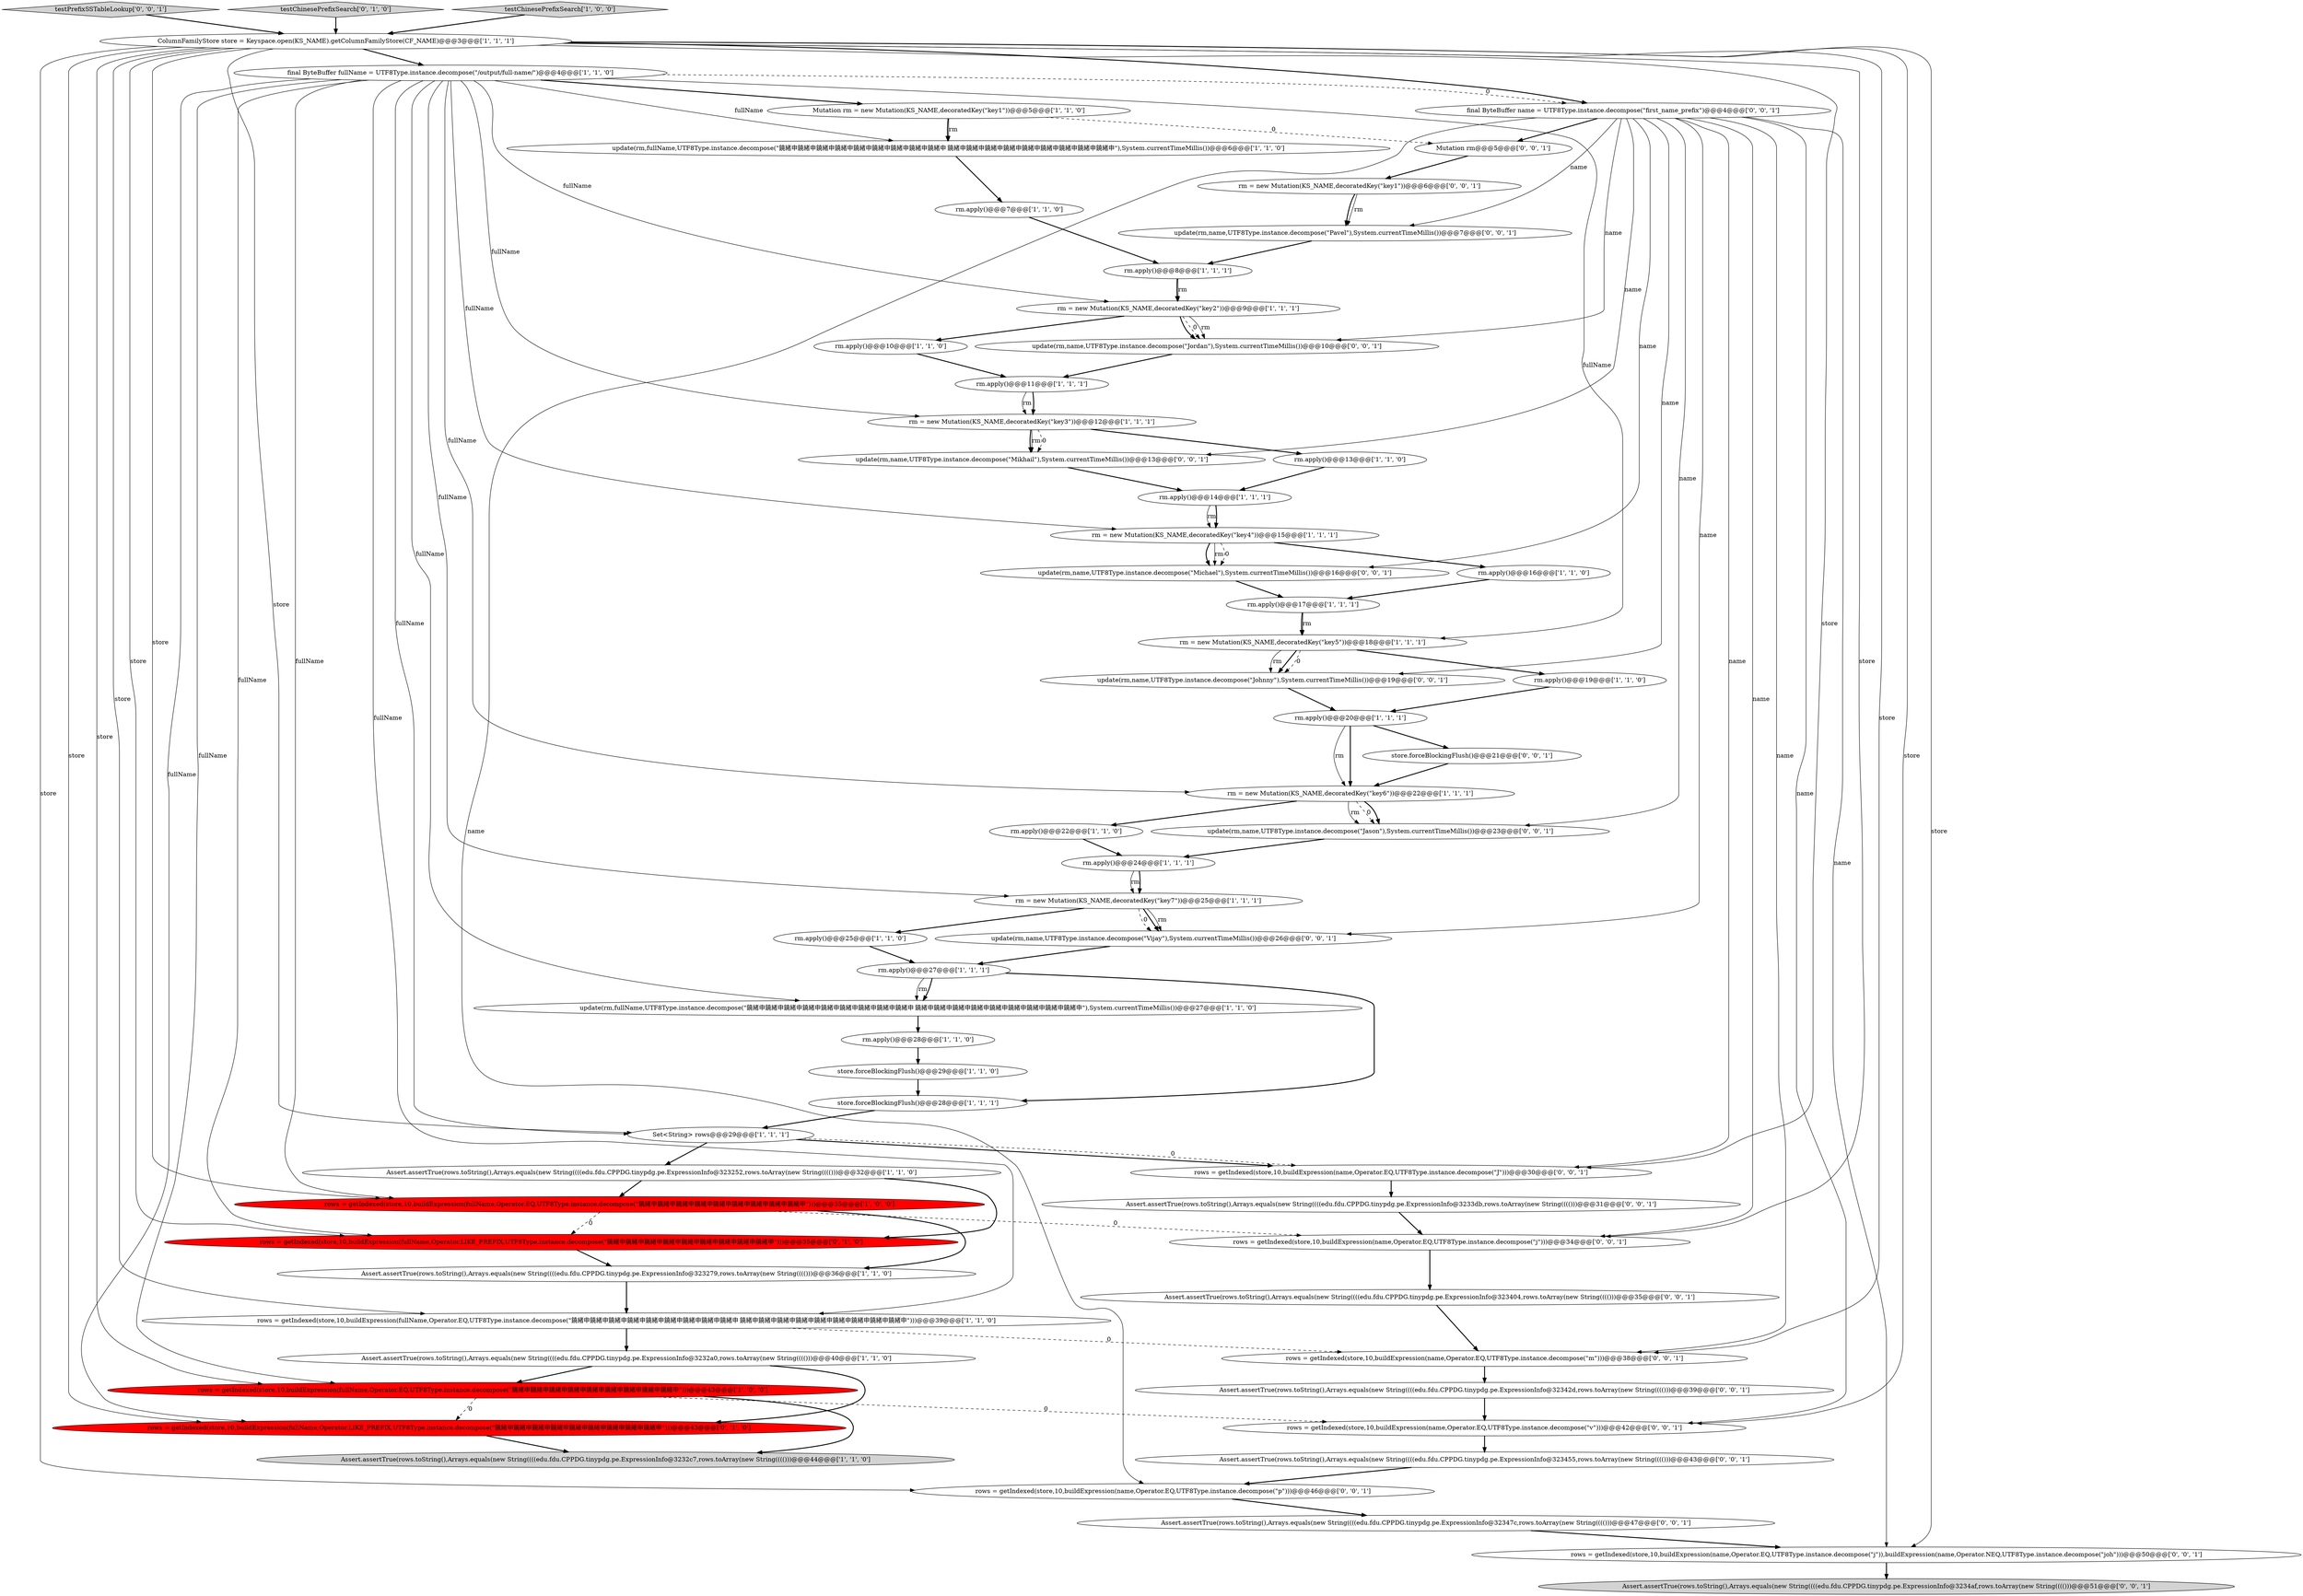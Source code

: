 digraph {
19 [style = filled, label = "rm.apply()@@@13@@@['1', '1', '0']", fillcolor = white, shape = ellipse image = "AAA0AAABBB1BBB"];
48 [style = filled, label = "update(rm,name,UTF8Type.instance.decompose(\"Mikhail\"),System.currentTimeMillis())@@@13@@@['0', '0', '1']", fillcolor = white, shape = ellipse image = "AAA0AAABBB3BBB"];
43 [style = filled, label = "update(rm,name,UTF8Type.instance.decompose(\"Michael\"),System.currentTimeMillis())@@@16@@@['0', '0', '1']", fillcolor = white, shape = ellipse image = "AAA0AAABBB3BBB"];
34 [style = filled, label = "rm.apply()@@@25@@@['1', '1', '0']", fillcolor = white, shape = ellipse image = "AAA0AAABBB1BBB"];
59 [style = filled, label = "store.forceBlockingFlush()@@@21@@@['0', '0', '1']", fillcolor = white, shape = ellipse image = "AAA0AAABBB3BBB"];
45 [style = filled, label = "rows = getIndexed(store,10,buildExpression(name,Operator.EQ,UTF8Type.instance.decompose(\"J\")))@@@30@@@['0', '0', '1']", fillcolor = white, shape = ellipse image = "AAA0AAABBB3BBB"];
20 [style = filled, label = "rm.apply()@@@20@@@['1', '1', '1']", fillcolor = white, shape = ellipse image = "AAA0AAABBB1BBB"];
28 [style = filled, label = "rm = new Mutation(KS_NAME,decoratedKey(\"key3\"))@@@12@@@['1', '1', '1']", fillcolor = white, shape = ellipse image = "AAA0AAABBB1BBB"];
4 [style = filled, label = "rm.apply()@@@27@@@['1', '1', '1']", fillcolor = white, shape = ellipse image = "AAA0AAABBB1BBB"];
32 [style = filled, label = "ColumnFamilyStore store = Keyspace.open(KS_NAME).getColumnFamilyStore(CF_NAME)@@@3@@@['1', '1', '1']", fillcolor = white, shape = ellipse image = "AAA0AAABBB1BBB"];
29 [style = filled, label = "update(rm,fullName,UTF8Type.instance.decompose(\"鐃緒申鐃緒申鐃緒申鐃緒申鐃緒申鐃緒申鐃緒申鐃緒申鐃緒申 鐃緒申鐃緒申鐃緒申鐃緒申鐃緒申鐃緒申鐃緒申鐃緒申鐃緒申\"),System.currentTimeMillis())@@@27@@@['1', '1', '0']", fillcolor = white, shape = ellipse image = "AAA0AAABBB1BBB"];
6 [style = filled, label = "Assert.assertTrue(rows.toString(),Arrays.equals(new String((((edu.fdu.CPPDG.tinypdg.pe.ExpressionInfo@3232c7,rows.toArray(new String(((()))@@@44@@@['1', '1', '0']", fillcolor = lightgray, shape = ellipse image = "AAA0AAABBB1BBB"];
54 [style = filled, label = "Assert.assertTrue(rows.toString(),Arrays.equals(new String((((edu.fdu.CPPDG.tinypdg.pe.ExpressionInfo@32342d,rows.toArray(new String(((()))@@@39@@@['0', '0', '1']", fillcolor = white, shape = ellipse image = "AAA0AAABBB3BBB"];
51 [style = filled, label = "Assert.assertTrue(rows.toString(),Arrays.equals(new String((((edu.fdu.CPPDG.tinypdg.pe.ExpressionInfo@3234af,rows.toArray(new String(((()))@@@51@@@['0', '0', '1']", fillcolor = lightgray, shape = ellipse image = "AAA0AAABBB3BBB"];
12 [style = filled, label = "store.forceBlockingFlush()@@@28@@@['1', '1', '1']", fillcolor = white, shape = ellipse image = "AAA0AAABBB1BBB"];
58 [style = filled, label = "rows = getIndexed(store,10,buildExpression(name,Operator.EQ,UTF8Type.instance.decompose(\"m\")))@@@38@@@['0', '0', '1']", fillcolor = white, shape = ellipse image = "AAA0AAABBB3BBB"];
18 [style = filled, label = "rm = new Mutation(KS_NAME,decoratedKey(\"key2\"))@@@9@@@['1', '1', '1']", fillcolor = white, shape = ellipse image = "AAA0AAABBB1BBB"];
0 [style = filled, label = "rm.apply()@@@17@@@['1', '1', '1']", fillcolor = white, shape = ellipse image = "AAA0AAABBB1BBB"];
31 [style = filled, label = "rows = getIndexed(store,10,buildExpression(fullName,Operator.EQ,UTF8Type.instance.decompose(\"鐃緒申鐃緒申鐃緒申鐃緒申鐃緒申鐃緒申鐃緒申鐃緒申鐃緒申\")))@@@43@@@['1', '0', '0']", fillcolor = red, shape = ellipse image = "AAA1AAABBB1BBB"];
36 [style = filled, label = "rm.apply()@@@22@@@['1', '1', '0']", fillcolor = white, shape = ellipse image = "AAA0AAABBB1BBB"];
52 [style = filled, label = "testPrefixSSTableLookup['0', '0', '1']", fillcolor = lightgray, shape = diamond image = "AAA0AAABBB3BBB"];
61 [style = filled, label = "Mutation rm@@@5@@@['0', '0', '1']", fillcolor = white, shape = ellipse image = "AAA0AAABBB3BBB"];
21 [style = filled, label = "rm.apply()@@@24@@@['1', '1', '1']", fillcolor = white, shape = ellipse image = "AAA0AAABBB1BBB"];
27 [style = filled, label = "rm = new Mutation(KS_NAME,decoratedKey(\"key7\"))@@@25@@@['1', '1', '1']", fillcolor = white, shape = ellipse image = "AAA0AAABBB1BBB"];
39 [style = filled, label = "rows = getIndexed(store,10,buildExpression(fullName,Operator.LIKE_PREFIX,UTF8Type.instance.decompose(\"鐃緒申鐃緒申鐃緒申鐃緒申鐃緒申鐃緒申鐃緒申鐃緒申鐃緒申\")))@@@35@@@['0', '1', '0']", fillcolor = red, shape = ellipse image = "AAA1AAABBB2BBB"];
41 [style = filled, label = "update(rm,name,UTF8Type.instance.decompose(\"Pavel\"),System.currentTimeMillis())@@@7@@@['0', '0', '1']", fillcolor = white, shape = ellipse image = "AAA0AAABBB3BBB"];
3 [style = filled, label = "rm.apply()@@@7@@@['1', '1', '0']", fillcolor = white, shape = ellipse image = "AAA0AAABBB1BBB"];
33 [style = filled, label = "rows = getIndexed(store,10,buildExpression(fullName,Operator.EQ,UTF8Type.instance.decompose(\"鐃緒申鐃緒申鐃緒申鐃緒申鐃緒申鐃緒申鐃緒申鐃緒申鐃緒申\")))@@@35@@@['1', '0', '0']", fillcolor = red, shape = ellipse image = "AAA1AAABBB1BBB"];
1 [style = filled, label = "store.forceBlockingFlush()@@@29@@@['1', '1', '0']", fillcolor = white, shape = ellipse image = "AAA0AAABBB1BBB"];
8 [style = filled, label = "final ByteBuffer fullName = UTF8Type.instance.decompose(\"/output/full-name/\")@@@4@@@['1', '1', '0']", fillcolor = white, shape = ellipse image = "AAA0AAABBB1BBB"];
49 [style = filled, label = "Assert.assertTrue(rows.toString(),Arrays.equals(new String((((edu.fdu.CPPDG.tinypdg.pe.ExpressionInfo@323404,rows.toArray(new String(((()))@@@35@@@['0', '0', '1']", fillcolor = white, shape = ellipse image = "AAA0AAABBB3BBB"];
17 [style = filled, label = "Set<String> rows@@@29@@@['1', '1', '1']", fillcolor = white, shape = ellipse image = "AAA0AAABBB1BBB"];
16 [style = filled, label = "update(rm,fullName,UTF8Type.instance.decompose(\"鐃緒申鐃緒申鐃緒申鐃緒申鐃緒申鐃緒申鐃緒申鐃緒申鐃緒申 鐃緒申鐃緒申鐃緒申鐃緒申鐃緒申鐃緒申鐃緒申鐃緒申鐃緒申\"),System.currentTimeMillis())@@@6@@@['1', '1', '0']", fillcolor = white, shape = ellipse image = "AAA0AAABBB1BBB"];
24 [style = filled, label = "Assert.assertTrue(rows.toString(),Arrays.equals(new String((((edu.fdu.CPPDG.tinypdg.pe.ExpressionInfo@323279,rows.toArray(new String(((()))@@@36@@@['1', '1', '0']", fillcolor = white, shape = ellipse image = "AAA0AAABBB1BBB"];
55 [style = filled, label = "rows = getIndexed(store,10,buildExpression(name,Operator.EQ,UTF8Type.instance.decompose(\"p\")))@@@46@@@['0', '0', '1']", fillcolor = white, shape = ellipse image = "AAA0AAABBB3BBB"];
44 [style = filled, label = "update(rm,name,UTF8Type.instance.decompose(\"Vijay\"),System.currentTimeMillis())@@@26@@@['0', '0', '1']", fillcolor = white, shape = ellipse image = "AAA0AAABBB3BBB"];
23 [style = filled, label = "rm.apply()@@@19@@@['1', '1', '0']", fillcolor = white, shape = ellipse image = "AAA0AAABBB1BBB"];
7 [style = filled, label = "Mutation rm = new Mutation(KS_NAME,decoratedKey(\"key1\"))@@@5@@@['1', '1', '0']", fillcolor = white, shape = ellipse image = "AAA0AAABBB1BBB"];
42 [style = filled, label = "Assert.assertTrue(rows.toString(),Arrays.equals(new String((((edu.fdu.CPPDG.tinypdg.pe.ExpressionInfo@323455,rows.toArray(new String(((()))@@@43@@@['0', '0', '1']", fillcolor = white, shape = ellipse image = "AAA0AAABBB3BBB"];
10 [style = filled, label = "rm = new Mutation(KS_NAME,decoratedKey(\"key6\"))@@@22@@@['1', '1', '1']", fillcolor = white, shape = ellipse image = "AAA0AAABBB1BBB"];
9 [style = filled, label = "rm.apply()@@@14@@@['1', '1', '1']", fillcolor = white, shape = ellipse image = "AAA0AAABBB1BBB"];
22 [style = filled, label = "rm.apply()@@@16@@@['1', '1', '0']", fillcolor = white, shape = ellipse image = "AAA0AAABBB1BBB"];
26 [style = filled, label = "Assert.assertTrue(rows.toString(),Arrays.equals(new String((((edu.fdu.CPPDG.tinypdg.pe.ExpressionInfo@323252,rows.toArray(new String(((()))@@@32@@@['1', '1', '0']", fillcolor = white, shape = ellipse image = "AAA0AAABBB1BBB"];
47 [style = filled, label = "rm = new Mutation(KS_NAME,decoratedKey(\"key1\"))@@@6@@@['0', '0', '1']", fillcolor = white, shape = ellipse image = "AAA0AAABBB3BBB"];
5 [style = filled, label = "rm.apply()@@@11@@@['1', '1', '1']", fillcolor = white, shape = ellipse image = "AAA0AAABBB1BBB"];
25 [style = filled, label = "rm.apply()@@@28@@@['1', '1', '0']", fillcolor = white, shape = ellipse image = "AAA0AAABBB1BBB"];
30 [style = filled, label = "rows = getIndexed(store,10,buildExpression(fullName,Operator.EQ,UTF8Type.instance.decompose(\"鐃緒申鐃緒申鐃緒申鐃緒申鐃緒申鐃緒申鐃緒申鐃緒申鐃緒申 鐃緒申鐃緒申鐃緒申鐃緒申鐃緒申鐃緒申鐃緒申鐃緒申鐃緒申\")))@@@39@@@['1', '1', '0']", fillcolor = white, shape = ellipse image = "AAA0AAABBB1BBB"];
46 [style = filled, label = "rows = getIndexed(store,10,buildExpression(name,Operator.EQ,UTF8Type.instance.decompose(\"j\")))@@@34@@@['0', '0', '1']", fillcolor = white, shape = ellipse image = "AAA0AAABBB3BBB"];
57 [style = filled, label = "update(rm,name,UTF8Type.instance.decompose(\"Jordan\"),System.currentTimeMillis())@@@10@@@['0', '0', '1']", fillcolor = white, shape = ellipse image = "AAA0AAABBB3BBB"];
62 [style = filled, label = "rows = getIndexed(store,10,buildExpression(name,Operator.EQ,UTF8Type.instance.decompose(\"j\")),buildExpression(name,Operator.NEQ,UTF8Type.instance.decompose(\"joh\")))@@@50@@@['0', '0', '1']", fillcolor = white, shape = ellipse image = "AAA0AAABBB3BBB"];
15 [style = filled, label = "rm.apply()@@@8@@@['1', '1', '1']", fillcolor = white, shape = ellipse image = "AAA0AAABBB1BBB"];
53 [style = filled, label = "update(rm,name,UTF8Type.instance.decompose(\"Johnny\"),System.currentTimeMillis())@@@19@@@['0', '0', '1']", fillcolor = white, shape = ellipse image = "AAA0AAABBB3BBB"];
50 [style = filled, label = "Assert.assertTrue(rows.toString(),Arrays.equals(new String((((edu.fdu.CPPDG.tinypdg.pe.ExpressionInfo@3233db,rows.toArray(new String(((()))@@@31@@@['0', '0', '1']", fillcolor = white, shape = ellipse image = "AAA0AAABBB3BBB"];
37 [style = filled, label = "testChinesePrefixSearch['0', '1', '0']", fillcolor = lightgray, shape = diamond image = "AAA0AAABBB2BBB"];
40 [style = filled, label = "update(rm,name,UTF8Type.instance.decompose(\"Jason\"),System.currentTimeMillis())@@@23@@@['0', '0', '1']", fillcolor = white, shape = ellipse image = "AAA0AAABBB3BBB"];
56 [style = filled, label = "final ByteBuffer name = UTF8Type.instance.decompose(\"first_name_prefix\")@@@4@@@['0', '0', '1']", fillcolor = white, shape = ellipse image = "AAA0AAABBB3BBB"];
14 [style = filled, label = "testChinesePrefixSearch['1', '0', '0']", fillcolor = lightgray, shape = diamond image = "AAA0AAABBB1BBB"];
63 [style = filled, label = "rows = getIndexed(store,10,buildExpression(name,Operator.EQ,UTF8Type.instance.decompose(\"v\")))@@@42@@@['0', '0', '1']", fillcolor = white, shape = ellipse image = "AAA0AAABBB3BBB"];
38 [style = filled, label = "rows = getIndexed(store,10,buildExpression(fullName,Operator.LIKE_PREFIX,UTF8Type.instance.decompose(\"鐃緒申鐃緒申鐃緒申鐃緒申鐃緒申鐃緒申鐃緒申鐃緒申鐃緒申\")))@@@43@@@['0', '1', '0']", fillcolor = red, shape = ellipse image = "AAA1AAABBB2BBB"];
35 [style = filled, label = "rm.apply()@@@10@@@['1', '1', '0']", fillcolor = white, shape = ellipse image = "AAA0AAABBB1BBB"];
11 [style = filled, label = "rm = new Mutation(KS_NAME,decoratedKey(\"key5\"))@@@18@@@['1', '1', '1']", fillcolor = white, shape = ellipse image = "AAA0AAABBB1BBB"];
2 [style = filled, label = "Assert.assertTrue(rows.toString(),Arrays.equals(new String((((edu.fdu.CPPDG.tinypdg.pe.ExpressionInfo@3232a0,rows.toArray(new String(((()))@@@40@@@['1', '1', '0']", fillcolor = white, shape = ellipse image = "AAA0AAABBB1BBB"];
60 [style = filled, label = "Assert.assertTrue(rows.toString(),Arrays.equals(new String((((edu.fdu.CPPDG.tinypdg.pe.ExpressionInfo@32347c,rows.toArray(new String(((()))@@@47@@@['0', '0', '1']", fillcolor = white, shape = ellipse image = "AAA0AAABBB3BBB"];
13 [style = filled, label = "rm = new Mutation(KS_NAME,decoratedKey(\"key4\"))@@@15@@@['1', '1', '1']", fillcolor = white, shape = ellipse image = "AAA0AAABBB1BBB"];
8->38 [style = solid, label="fullName"];
32->63 [style = solid, label="store"];
11->53 [style = dashed, label="0"];
21->27 [style = solid, label="rm"];
25->1 [style = bold, label=""];
32->45 [style = solid, label="store"];
41->15 [style = bold, label=""];
54->63 [style = bold, label=""];
31->63 [style = dashed, label="0"];
27->44 [style = bold, label=""];
8->18 [style = solid, label="fullName"];
17->45 [style = bold, label=""];
18->57 [style = dashed, label="0"];
39->24 [style = bold, label=""];
5->28 [style = bold, label=""];
56->63 [style = solid, label="name"];
32->33 [style = solid, label="store"];
24->30 [style = bold, label=""];
15->18 [style = solid, label="rm"];
28->48 [style = solid, label="rm"];
32->62 [style = solid, label="store"];
10->40 [style = solid, label="rm"];
22->0 [style = bold, label=""];
31->6 [style = bold, label=""];
19->9 [style = bold, label=""];
56->44 [style = solid, label="name"];
20->10 [style = solid, label="rm"];
7->16 [style = bold, label=""];
8->16 [style = solid, label="fullName"];
56->43 [style = solid, label="name"];
1->12 [style = bold, label=""];
0->11 [style = solid, label="rm"];
18->35 [style = bold, label=""];
37->32 [style = bold, label=""];
8->31 [style = solid, label="fullName"];
43->0 [style = bold, label=""];
32->38 [style = solid, label="store"];
13->22 [style = bold, label=""];
2->31 [style = bold, label=""];
55->60 [style = bold, label=""];
9->13 [style = solid, label="rm"];
16->3 [style = bold, label=""];
32->56 [style = bold, label=""];
32->46 [style = solid, label="store"];
8->17 [style = solid, label="fullName"];
56->53 [style = solid, label="name"];
49->58 [style = bold, label=""];
32->39 [style = solid, label="store"];
56->41 [style = solid, label="name"];
60->62 [style = bold, label=""];
53->20 [style = bold, label=""];
4->29 [style = solid, label="rm"];
8->27 [style = solid, label="fullName"];
56->62 [style = solid, label="name"];
18->57 [style = solid, label="rm"];
17->45 [style = dashed, label="0"];
5->28 [style = solid, label="rm"];
58->54 [style = bold, label=""];
8->13 [style = solid, label="fullName"];
38->6 [style = bold, label=""];
35->5 [style = bold, label=""];
31->38 [style = dashed, label="0"];
44->4 [style = bold, label=""];
13->43 [style = bold, label=""];
11->53 [style = solid, label="rm"];
57->5 [style = bold, label=""];
28->19 [style = bold, label=""];
47->41 [style = bold, label=""];
27->44 [style = solid, label="rm"];
59->10 [style = bold, label=""];
32->55 [style = solid, label="store"];
13->43 [style = solid, label="rm"];
40->21 [style = bold, label=""];
56->57 [style = solid, label="name"];
63->42 [style = bold, label=""];
32->31 [style = solid, label="store"];
32->58 [style = solid, label="store"];
23->20 [style = bold, label=""];
13->43 [style = dashed, label="0"];
62->51 [style = bold, label=""];
21->27 [style = bold, label=""];
8->33 [style = solid, label="fullName"];
33->39 [style = dashed, label="0"];
12->17 [style = bold, label=""];
8->30 [style = solid, label="fullName"];
0->11 [style = bold, label=""];
4->29 [style = bold, label=""];
42->55 [style = bold, label=""];
47->41 [style = solid, label="rm"];
32->8 [style = bold, label=""];
27->34 [style = bold, label=""];
32->30 [style = solid, label="store"];
10->40 [style = dashed, label="0"];
33->24 [style = bold, label=""];
18->57 [style = bold, label=""];
8->10 [style = solid, label="fullName"];
10->40 [style = bold, label=""];
4->12 [style = bold, label=""];
56->46 [style = solid, label="name"];
32->17 [style = solid, label="store"];
27->44 [style = dashed, label="0"];
14->32 [style = bold, label=""];
7->61 [style = dashed, label="0"];
7->16 [style = solid, label="rm"];
17->26 [style = bold, label=""];
8->39 [style = solid, label="fullName"];
50->46 [style = bold, label=""];
8->11 [style = solid, label="fullName"];
46->49 [style = bold, label=""];
29->25 [style = bold, label=""];
48->9 [style = bold, label=""];
56->55 [style = solid, label="name"];
3->15 [style = bold, label=""];
56->61 [style = bold, label=""];
33->46 [style = dashed, label="0"];
15->18 [style = bold, label=""];
26->39 [style = bold, label=""];
8->28 [style = solid, label="fullName"];
10->36 [style = bold, label=""];
8->7 [style = bold, label=""];
20->10 [style = bold, label=""];
11->53 [style = bold, label=""];
2->38 [style = bold, label=""];
36->21 [style = bold, label=""];
8->56 [style = dashed, label="0"];
28->48 [style = dashed, label="0"];
52->32 [style = bold, label=""];
61->47 [style = bold, label=""];
45->50 [style = bold, label=""];
20->59 [style = bold, label=""];
56->48 [style = solid, label="name"];
56->40 [style = solid, label="name"];
30->58 [style = dashed, label="0"];
56->58 [style = solid, label="name"];
28->48 [style = bold, label=""];
34->4 [style = bold, label=""];
56->45 [style = solid, label="name"];
30->2 [style = bold, label=""];
26->33 [style = bold, label=""];
11->23 [style = bold, label=""];
8->29 [style = solid, label="fullName"];
9->13 [style = bold, label=""];
}
